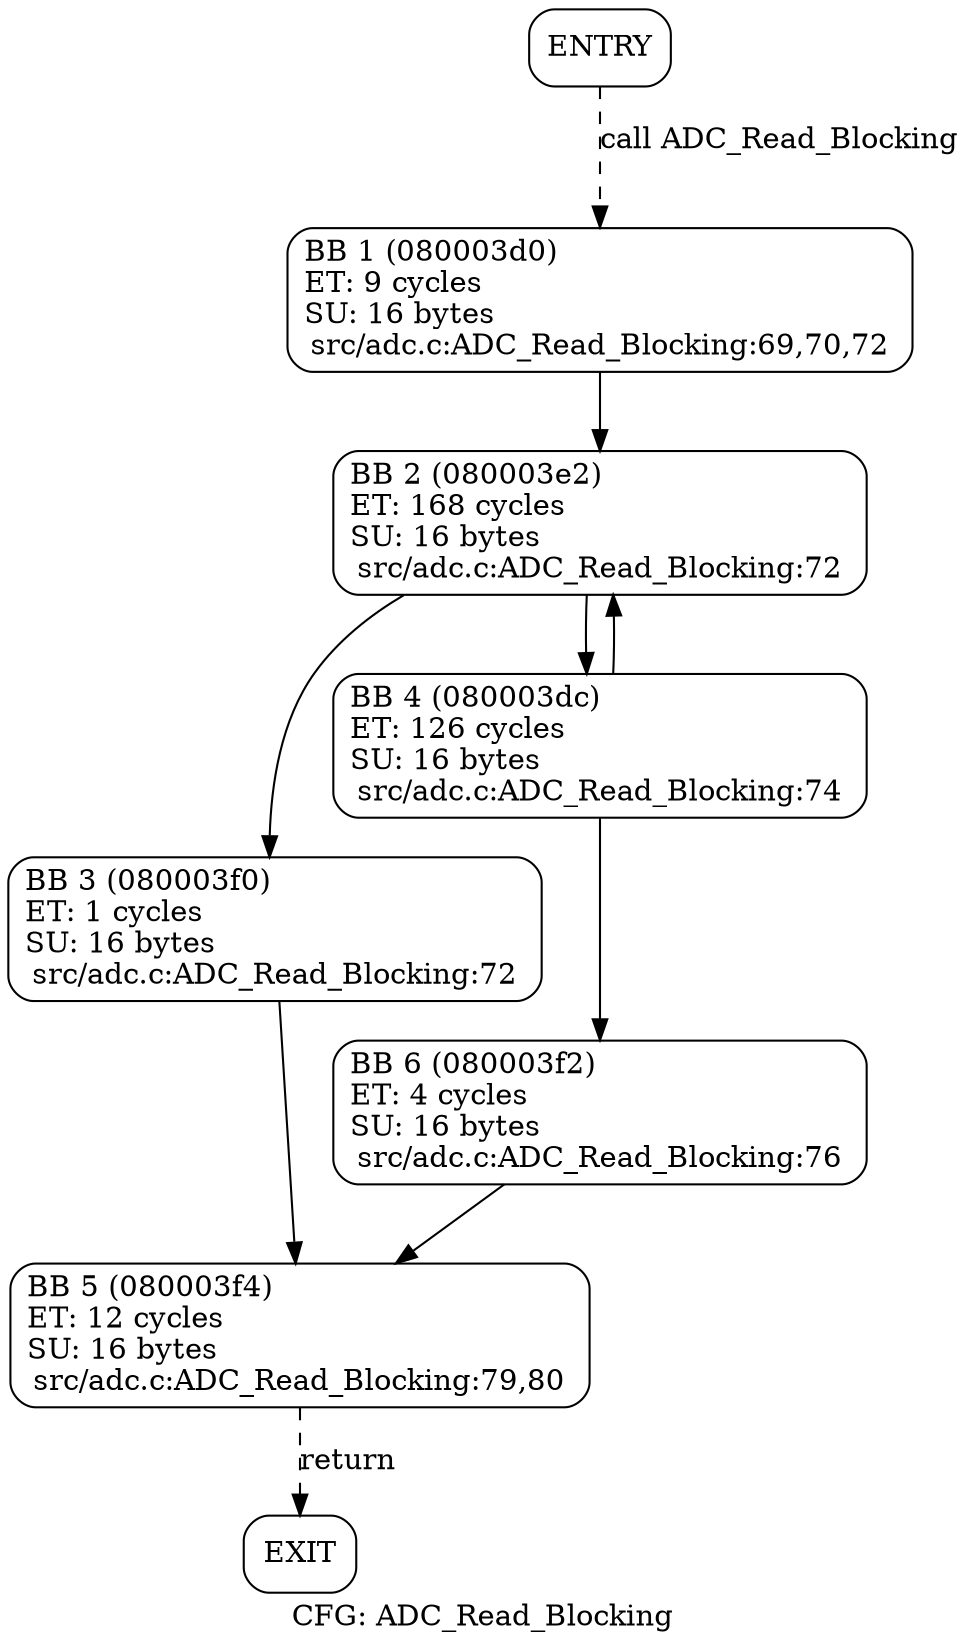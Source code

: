 digraph main {
	graph [bb="0,0,462,789",
		bgcolor="#ffffff",
		label="CFG: ADC_Read_Blocking\l",
		lheight=0.21,
		lp="231,11.5",
		lwidth=2.62
	];
	node [label="\N"];
	Node0	 [bgcolor="#ffffff",
		height=0.51389,
		label="{ ENTRY}",
		pos="284,770",
		shape=Mrecord,
		width=0.94444];
	Node1	 [bgcolor="#ffffff",
		height=0.95833,
		label="{ BB 1 (080003d0)\lET: 9 cycles \lSU: 16 bytes \lsrc/adc.c:ADC_Read_Blocking:69,70,72}",
		pos="284,648",
		shape=Mrecord,
		width=4.1736];
	Node0 -> Node1	 [label="call ADC_Read_Blocking\l\l",
		lp="373,717",
		pos="e,284,682.02 284,751.81 284,736.28 284,712.78 284,692.17",
		style=dashed];
	Node2	 [bgcolor="#ffffff",
		height=0.95833,
		label="{ BB 2 (080003e2)\lET: 168 cycles \lSU: 16 bytes \lsrc/adc.c:ADC_Read_Blocking:72}",
		pos="284,540",
		shape=Mrecord,
		width=3.5556];
	Node1 -> Node2	 [pos="e,284,574.13 284,613.75 284,604.38 284,594.04 284,584.18"];
	Node3	 [bgcolor="#ffffff",
		height=0.95833,
		label="{ BB 3 (080003f0)\lET: 1 cycles\lSU: 16 bytes \lsrc/adc.c:ADC_Read_Blocking:72}",
		pos="128,344",
		shape=Mrecord,
		width=3.5556];
	Node2 -> Node3	 [pos="e,125.44,378.04 191.91,505.89 174.67,495.84 158.49,483.07 147,467 130.78,444.32 126.14,413.19 125.5,388.05"];
	Node4	 [bgcolor="#ffffff",
		height=0.95833,
		label="{ BB 4 (080003dc)\lET: 126 cycles \lSU: 16 bytes \lsrc/adc.c:ADC_Read_Blocking:74}",
		pos="284,432",
		shape=Mrecord,
		width=3.5556];
	Node2 -> Node4	 [pos="e,277.69,466.13 277.69,505.75 277.25,496.38 277.14,486.04 277.35,476.18"];
	Node5	 [bgcolor="#ffffff",
		height=0.95833,
		label="{ BB 5 (080003f4)\lET: 12 cycles \lSU: 16 bytes \lsrc/adc.c:ADC_Read_Blocking:79,80}",
		pos="173,148",
		shape=Mrecord,
		width=3.8611];
	Node3 -> Node5	 [pos="e,159.47,182.28 131.43,309.77 134.4,285.04 139.43,250.59 147,221 149.45,211.44 152.66,201.38 155.99,191.9"];
	Node4 -> Node2	 [pos="e,290.31,505.75 290.31,466.13 290.74,475.5 290.86,485.83 290.65,495.7"];
	Node6	 [bgcolor="#ffffff",
		height=0.95833,
		label="{ BB 6 (080003f2)\lET: 4 cycles \lSU: 16 bytes \lsrc/adc.c:ADC_Read_Blocking:76}",
		pos="284,256",
		shape=Mrecord,
		width=3.5556];
	Node4 -> Node6	 [pos="e,284,290.01 284,397.86 284,370.17 284,330.46 284,300.26"];
	Node7	 [bgcolor="#ffffff",
		height=0.51389,
		label="{ EXIT}",
		pos="173,42",
		shape=Mrecord,
		width=0.75];
	Node5 -> Node7	 [label="return\l",
		lp="196,87",
		pos="e,173,60.194 173,113.81 173,99.875 173,83.861 173,70.59",
		style=dashed];
	Node6 -> Node5	 [pos="e,207.69,182.13 249.18,221.75 238.34,211.39 226.26,199.86 214.97,189.08"];
}
